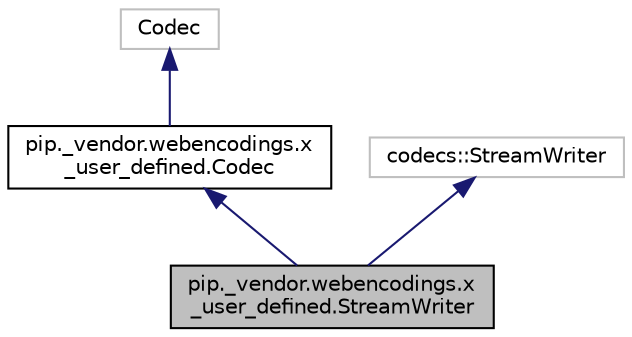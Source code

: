 digraph "pip._vendor.webencodings.x_user_defined.StreamWriter"
{
  edge [fontname="Helvetica",fontsize="10",labelfontname="Helvetica",labelfontsize="10"];
  node [fontname="Helvetica",fontsize="10",shape=record];
  Node4 [label="pip._vendor.webencodings.x\l_user_defined.StreamWriter",height=0.2,width=0.4,color="black", fillcolor="grey75", style="filled", fontcolor="black"];
  Node5 -> Node4 [dir="back",color="midnightblue",fontsize="10",style="solid",fontname="Helvetica"];
  Node5 [label="pip._vendor.webencodings.x\l_user_defined.Codec",height=0.2,width=0.4,color="black", fillcolor="white", style="filled",URL="$classpip_1_1__vendor_1_1webencodings_1_1x__user__defined_1_1_codec.html",tooltip="Codec APIs. "];
  Node6 -> Node5 [dir="back",color="midnightblue",fontsize="10",style="solid",fontname="Helvetica"];
  Node6 [label="Codec",height=0.2,width=0.4,color="grey75", fillcolor="white", style="filled"];
  Node7 -> Node4 [dir="back",color="midnightblue",fontsize="10",style="solid",fontname="Helvetica"];
  Node7 [label="codecs::StreamWriter",height=0.2,width=0.4,color="grey75", fillcolor="white", style="filled"];
}
